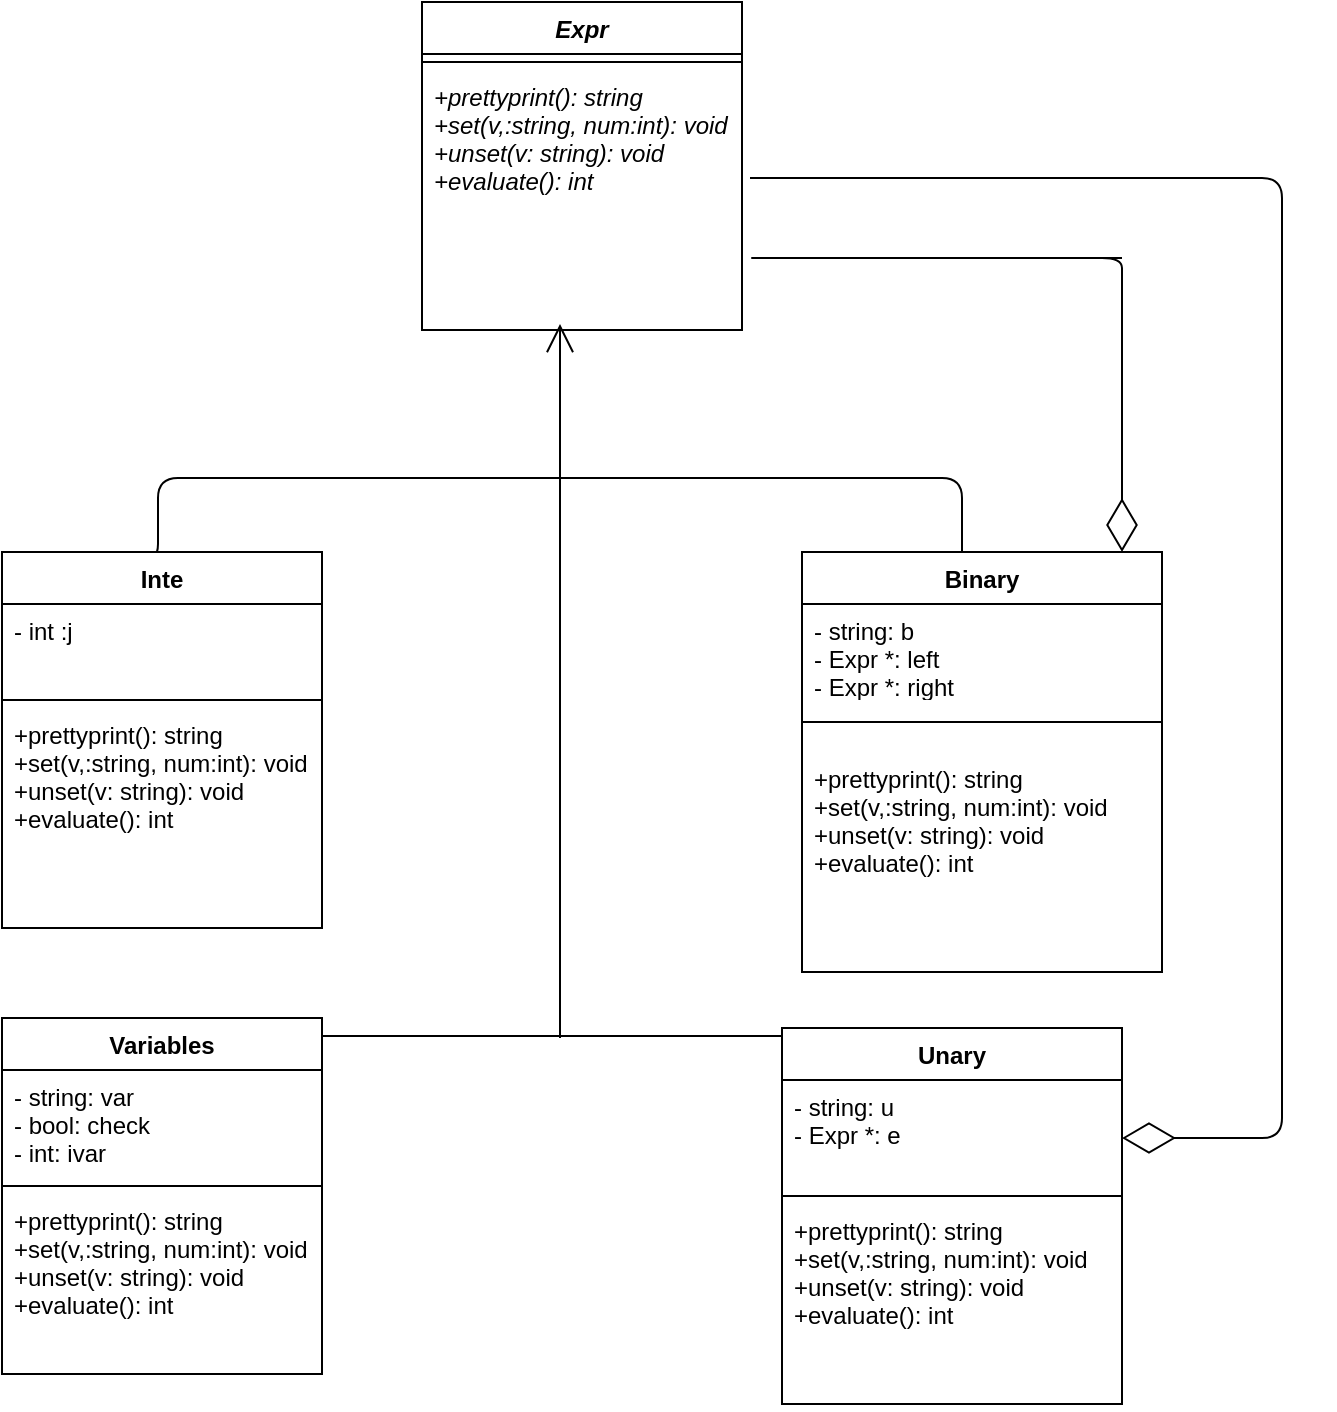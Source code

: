 <mxfile version="11.0.1" type="device"><diagram id="45cc2220-fb5e-5475-65b5-7eb81a0eaeb0" name="Page-1"><mxGraphModel dx="1022" dy="467" grid="1" gridSize="10" guides="1" tooltips="1" connect="1" arrows="1" fold="1" page="1" pageScale="1" pageWidth="827" pageHeight="1169" math="0" shadow="0"><root><mxCell id="0"/><mxCell id="1" parent="0"/><mxCell id="3b5eecf59adcf8ff-3" value="" style="endArrow=none;html=1;edgeStyle=orthogonalEdgeStyle;" parent="1" edge="1"><mxGeometry relative="1" as="geometry"><mxPoint x="370" y="600" as="sourcePoint"/><mxPoint x="359" y="600" as="targetPoint"/></mxGeometry></mxCell><mxCell id="3b5eecf59adcf8ff-6" value="" style="endArrow=none;html=1;edgeStyle=orthogonalEdgeStyle;exitX=0.363;exitY=0.037;exitPerimeter=0;" parent="1" source="3b5eecf59adcf8ff-24" target="3b5eecf59adcf8ff-13" edge="1"><mxGeometry relative="1" as="geometry"><mxPoint x="160" y="680" as="sourcePoint"/><mxPoint x="560" y="680" as="targetPoint"/><Array as="points"><mxPoint x="158" y="643"/><mxPoint x="158" y="600"/><mxPoint x="560" y="600"/></Array></mxGeometry></mxCell><mxCell id="3b5eecf59adcf8ff-13" value="Binary" style="swimlane;fontStyle=1;align=center;verticalAlign=top;childLayout=stackLayout;horizontal=1;startSize=26;horizontalStack=0;resizeParent=1;resizeParentMax=0;resizeLast=0;collapsible=1;marginBottom=0;" parent="1" vertex="1"><mxGeometry x="480" y="637" width="180" height="210" as="geometry"/></mxCell><mxCell id="3b5eecf59adcf8ff-14" value="- string: b&#10;- Expr *: left&#10;- Expr *: right&#10;&#10;" style="text;strokeColor=none;fillColor=none;align=left;verticalAlign=top;spacingLeft=4;spacingRight=4;overflow=hidden;rotatable=0;points=[[0,0.5],[1,0.5]];portConstraint=eastwest;" parent="3b5eecf59adcf8ff-13" vertex="1"><mxGeometry y="26" width="180" height="44" as="geometry"/></mxCell><mxCell id="3b5eecf59adcf8ff-15" value="" style="line;strokeWidth=1;fillColor=none;align=left;verticalAlign=middle;spacingTop=-1;spacingLeft=3;spacingRight=3;rotatable=0;labelPosition=right;points=[];portConstraint=eastwest;" parent="3b5eecf59adcf8ff-13" vertex="1"><mxGeometry y="70" width="180" height="30" as="geometry"/></mxCell><mxCell id="3b5eecf59adcf8ff-16" value="+prettyprint(): string&#10;+set(v,:string, num:int): void&#10;+unset(v: string): void&#10;+evaluate(): int&#10;" style="text;strokeColor=none;fillColor=none;align=left;verticalAlign=top;spacingLeft=4;spacingRight=4;overflow=hidden;rotatable=0;points=[[0,0.5],[1,0.5]];portConstraint=eastwest;" parent="3b5eecf59adcf8ff-13" vertex="1"><mxGeometry y="100" width="180" height="110" as="geometry"/></mxCell><mxCell id="3b5eecf59adcf8ff-24" value="Inte" style="swimlane;fontStyle=1;align=center;verticalAlign=top;childLayout=stackLayout;horizontal=1;startSize=26;horizontalStack=0;resizeParent=1;resizeParentMax=0;resizeLast=0;collapsible=1;marginBottom=0;" parent="1" vertex="1"><mxGeometry x="80" y="637" width="160" height="188" as="geometry"/></mxCell><mxCell id="3b5eecf59adcf8ff-25" value="- int :j&#10;" style="text;strokeColor=none;fillColor=none;align=left;verticalAlign=top;spacingLeft=4;spacingRight=4;overflow=hidden;rotatable=0;points=[[0,0.5],[1,0.5]];portConstraint=eastwest;" parent="3b5eecf59adcf8ff-24" vertex="1"><mxGeometry y="26" width="160" height="44" as="geometry"/></mxCell><mxCell id="3b5eecf59adcf8ff-26" value="" style="line;strokeWidth=1;fillColor=none;align=left;verticalAlign=middle;spacingTop=-1;spacingLeft=3;spacingRight=3;rotatable=0;labelPosition=right;points=[];portConstraint=eastwest;" parent="3b5eecf59adcf8ff-24" vertex="1"><mxGeometry y="70" width="160" height="8" as="geometry"/></mxCell><mxCell id="3b5eecf59adcf8ff-27" value="+prettyprint(): string&#10;+set(v,:string, num:int): void&#10;+unset(v: string): void&#10;+evaluate(): int&#10;" style="text;strokeColor=none;fillColor=none;align=left;verticalAlign=top;spacingLeft=4;spacingRight=4;overflow=hidden;rotatable=0;points=[[0,0.5],[1,0.5]];portConstraint=eastwest;" parent="3b5eecf59adcf8ff-24" vertex="1"><mxGeometry y="78" width="160" height="110" as="geometry"/></mxCell><mxCell id="3b5eecf59adcf8ff-44" value="" style="endArrow=open;endFill=1;endSize=12;html=1;" parent="1" edge="1"><mxGeometry width="160" relative="1" as="geometry"><mxPoint x="359" y="880" as="sourcePoint"/><mxPoint x="359" y="523" as="targetPoint"/></mxGeometry></mxCell><mxCell id="3b5eecf59adcf8ff-51" value="Variables" style="swimlane;fontStyle=1;align=center;verticalAlign=top;childLayout=stackLayout;horizontal=1;startSize=26;horizontalStack=0;resizeParent=1;resizeParentMax=0;resizeLast=0;collapsible=1;marginBottom=0;" parent="1" vertex="1"><mxGeometry x="80" y="870" width="160" height="178" as="geometry"/></mxCell><mxCell id="3b5eecf59adcf8ff-52" value="- string: var&#10;- bool: check&#10;- int: ivar&#10;" style="text;strokeColor=none;fillColor=none;align=left;verticalAlign=top;spacingLeft=4;spacingRight=4;overflow=hidden;rotatable=0;points=[[0,0.5],[1,0.5]];portConstraint=eastwest;" parent="3b5eecf59adcf8ff-51" vertex="1"><mxGeometry y="26" width="160" height="54" as="geometry"/></mxCell><mxCell id="3b5eecf59adcf8ff-53" value="" style="line;strokeWidth=1;fillColor=none;align=left;verticalAlign=middle;spacingTop=-1;spacingLeft=3;spacingRight=3;rotatable=0;labelPosition=right;points=[];portConstraint=eastwest;" parent="3b5eecf59adcf8ff-51" vertex="1"><mxGeometry y="80" width="160" height="8" as="geometry"/></mxCell><mxCell id="3b5eecf59adcf8ff-54" value="+prettyprint(): string&#10;+set(v,:string, num:int): void&#10;+unset(v: string): void&#10;+evaluate(): int" style="text;strokeColor=none;fillColor=none;align=left;verticalAlign=top;spacingLeft=4;spacingRight=4;overflow=hidden;rotatable=0;points=[[0,0.5],[1,0.5]];portConstraint=eastwest;" parent="3b5eecf59adcf8ff-51" vertex="1"><mxGeometry y="88" width="160" height="90" as="geometry"/></mxCell><mxCell id="3b5eecf59adcf8ff-55" value="Unary" style="swimlane;fontStyle=1;align=center;verticalAlign=top;childLayout=stackLayout;horizontal=1;startSize=26;horizontalStack=0;resizeParent=1;resizeParentMax=0;resizeLast=0;collapsible=1;marginBottom=0;" parent="1" vertex="1"><mxGeometry x="470" y="875" width="170" height="188" as="geometry"/></mxCell><mxCell id="3b5eecf59adcf8ff-56" value="- string: u&#10;- Expr *: e&#10;" style="text;strokeColor=none;fillColor=none;align=left;verticalAlign=top;spacingLeft=4;spacingRight=4;overflow=hidden;rotatable=0;points=[[0,0.5],[1,0.5]];portConstraint=eastwest;" parent="3b5eecf59adcf8ff-55" vertex="1"><mxGeometry y="26" width="170" height="54" as="geometry"/></mxCell><mxCell id="3b5eecf59adcf8ff-57" value="" style="line;strokeWidth=1;fillColor=none;align=left;verticalAlign=middle;spacingTop=-1;spacingLeft=3;spacingRight=3;rotatable=0;labelPosition=right;points=[];portConstraint=eastwest;" parent="3b5eecf59adcf8ff-55" vertex="1"><mxGeometry y="80" width="170" height="8" as="geometry"/></mxCell><mxCell id="3b5eecf59adcf8ff-58" value="+prettyprint(): string&#10;+set(v,:string, num:int): void&#10;+unset(v: string): void&#10;+evaluate(): int&#10;" style="text;strokeColor=none;fillColor=none;align=left;verticalAlign=top;spacingLeft=4;spacingRight=4;overflow=hidden;rotatable=0;points=[[0,0.5],[1,0.5]];portConstraint=eastwest;" parent="3b5eecf59adcf8ff-55" vertex="1"><mxGeometry y="88" width="170" height="100" as="geometry"/></mxCell><mxCell id="3b5eecf59adcf8ff-62" value="" style="line;strokeWidth=1;fillColor=none;align=left;verticalAlign=middle;spacingTop=-1;spacingLeft=3;spacingRight=3;rotatable=0;labelPosition=right;points=[];portConstraint=eastwest;" parent="1" vertex="1"><mxGeometry x="240" y="875" width="230" height="8" as="geometry"/></mxCell><mxCell id="408c648b69db3ffc-6" value="Expr" style="swimlane;fontStyle=3;align=center;verticalAlign=top;childLayout=stackLayout;horizontal=1;startSize=26;horizontalStack=0;resizeParent=1;resizeParentMax=0;resizeLast=0;collapsible=1;marginBottom=0;" parent="1" vertex="1"><mxGeometry x="290" y="362" width="160" height="164" as="geometry"/></mxCell><mxCell id="408c648b69db3ffc-8" value="" style="line;strokeWidth=1;fillColor=none;align=left;verticalAlign=middle;spacingTop=-1;spacingLeft=3;spacingRight=3;rotatable=0;labelPosition=right;points=[];portConstraint=eastwest;" parent="408c648b69db3ffc-6" vertex="1"><mxGeometry y="26" width="160" height="8" as="geometry"/></mxCell><mxCell id="408c648b69db3ffc-9" value="+prettyprint(): string&#10;+set(v,:string, num:int): void&#10;+unset(v: string): void&#10;+evaluate(): int&#10;&#10;" style="text;strokeColor=none;fillColor=none;align=left;verticalAlign=top;spacingLeft=4;spacingRight=4;overflow=hidden;rotatable=0;points=[[0,0.5],[1,0.5]];portConstraint=eastwest;fontStyle=2" parent="408c648b69db3ffc-6" vertex="1"><mxGeometry y="34" width="160" height="130" as="geometry"/></mxCell><mxCell id="_njhyEXHfvv3jgvkm1np-1" value="" style="endArrow=diamondThin;endFill=0;endSize=24;html=1;" parent="1" edge="1"><mxGeometry width="160" relative="1" as="geometry"><mxPoint x="454" y="450" as="sourcePoint"/><mxPoint x="640" y="930" as="targetPoint"/><Array as="points"><mxPoint x="720" y="450"/><mxPoint x="720" y="930"/></Array></mxGeometry></mxCell><mxCell id="_njhyEXHfvv3jgvkm1np-3" value="" style="endArrow=diamondThin;endFill=0;endSize=24;html=1;" parent="1" edge="1"><mxGeometry width="160" relative="1" as="geometry"><mxPoint x="640" y="490" as="sourcePoint"/><mxPoint x="640" y="637" as="targetPoint"/><Array as="points"><mxPoint x="450" y="490"/><mxPoint x="640" y="490"/><mxPoint x="640" y="500"/></Array></mxGeometry></mxCell></root></mxGraphModel></diagram><diagram id="WSnx3gQMNG1S5wiTM5z6" name="Page-2"><mxGraphModel dx="920" dy="492" grid="1" gridSize="10" guides="1" tooltips="1" connect="1" arrows="1" fold="1" page="1" pageScale="1" pageWidth="827" pageHeight="1169" math="0" shadow="0"><root><mxCell id="joYg6xg0r0ghNKr0YnWL-0"/><mxCell id="joYg6xg0r0ghNKr0YnWL-1" parent="joYg6xg0r0ghNKr0YnWL-0"/><mxCell id="joYg6xg0r0ghNKr0YnWL-2" value="&lt;p style=&quot;margin: 0px ; margin-top: 4px ; text-align: center&quot;&gt;&lt;b&gt;&lt;i&gt;Image&lt;/i&gt;&lt;/b&gt;&lt;/p&gt;&lt;hr size=&quot;1&quot;&gt;&lt;div style=&quot;height: 2px&quot;&gt;+ &lt;i&gt;void render(PPM &amp;amp;ppm)&lt;/i&gt;&lt;/div&gt;&lt;div style=&quot;height: 2px&quot;&gt;&lt;br&gt;&lt;/div&gt;" style="verticalAlign=top;align=left;overflow=fill;fontSize=12;fontFamily=Helvetica;html=1;" parent="joYg6xg0r0ghNKr0YnWL-1" vertex="1"><mxGeometry x="253" y="20" width="160" height="80" as="geometry"/></mxCell><mxCell id="joYg6xg0r0ghNKr0YnWL-3" value="&lt;p style=&quot;margin: 0px ; margin-top: 4px ; text-align: center&quot;&gt;&lt;b&gt;&lt;i&gt;Decorator&lt;/i&gt;&lt;/b&gt;&lt;/p&gt;&lt;hr size=&quot;1&quot;&gt;&lt;p style=&quot;margin: 0px ; margin-left: 4px&quot;&gt;+ Image *:component&lt;/p&gt;" style="verticalAlign=top;align=left;overflow=fill;fontSize=12;fontFamily=Helvetica;html=1;" parent="joYg6xg0r0ghNKr0YnWL-1" vertex="1"><mxGeometry x="470" y="160" width="160" height="90" as="geometry"/></mxCell><mxCell id="joYg6xg0r0ghNKr0YnWL-4" value="&lt;p style=&quot;margin: 0px ; margin-top: 4px ; text-align: center&quot;&gt;&lt;b&gt;BasicImage&lt;/b&gt;&lt;/p&gt;&lt;hr size=&quot;1&quot;&gt;&lt;p style=&quot;margin: 0px ; margin-left: 4px&quot;&gt;- string: source&lt;/p&gt;&lt;hr size=&quot;1&quot;&gt;&lt;p style=&quot;margin: 0px ; margin-left: 4px&quot;&gt;+&amp;nbsp;&lt;span&gt;&amp;nbsp;&lt;/span&gt;&lt;span&gt;void render(PPM &amp;amp;ppm)&lt;/span&gt;&lt;/p&gt;&lt;div style=&quot;height: 2px&quot;&gt;&lt;br&gt;&lt;/div&gt;" style="verticalAlign=top;align=left;overflow=fill;fontSize=12;fontFamily=Helvetica;html=1;" parent="joYg6xg0r0ghNKr0YnWL-1" vertex="1"><mxGeometry x="50" y="180" width="160" height="90" as="geometry"/></mxCell><mxCell id="joYg6xg0r0ghNKr0YnWL-6" value="&lt;p style=&quot;margin: 0px ; margin-top: 4px ; text-align: center&quot;&gt;&lt;b&gt;flip&lt;/b&gt;&lt;/p&gt;&lt;p style=&quot;margin: 0px ; margin-left: 4px&quot;&gt;&lt;br&gt;&lt;/p&gt;&lt;hr size=&quot;1&quot;&gt;&lt;p style=&quot;margin: 0px 0px 0px 4px&quot;&gt;+&amp;nbsp;render(PPM &amp;amp;ppm)&lt;/p&gt;&lt;div style=&quot;height: 2px&quot;&gt;&lt;br&gt;&lt;/div&gt;&lt;p style=&quot;margin: 0px ; margin-left: 4px&quot;&gt;&amp;nbsp;&lt;/p&gt;" style="verticalAlign=top;align=left;overflow=fill;fontSize=12;fontFamily=Helvetica;html=1;" parent="joYg6xg0r0ghNKr0YnWL-1" vertex="1"><mxGeometry x="230" y="360" width="160" height="90" as="geometry"/></mxCell><mxCell id="joYg6xg0r0ghNKr0YnWL-7" value="&lt;p style=&quot;margin: 0px ; margin-top: 4px ; text-align: center&quot;&gt;&lt;b&gt;rotate&lt;/b&gt;&lt;/p&gt;&lt;p style=&quot;margin: 0px ; margin-left: 4px&quot;&gt;&lt;br&gt;&lt;/p&gt;&lt;hr size=&quot;1&quot;&gt;&lt;p style=&quot;margin: 0px ; margin-left: 4px&quot;&gt;+&amp;nbsp;render(PPM &amp;amp;ppm)&lt;br&gt;&lt;/p&gt;" style="verticalAlign=top;align=left;overflow=fill;fontSize=12;fontFamily=Helvetica;html=1;" parent="joYg6xg0r0ghNKr0YnWL-1" vertex="1"><mxGeometry x="420" y="360" width="160" height="90" as="geometry"/></mxCell><mxCell id="joYg6xg0r0ghNKr0YnWL-8" value="&lt;p style=&quot;margin: 0px ; margin-top: 4px ; text-align: center&quot;&gt;&lt;b&gt;sepia&lt;/b&gt;&lt;/p&gt;&lt;p style=&quot;margin: 0px ; margin-left: 4px&quot;&gt;&lt;br&gt;&lt;/p&gt;&lt;hr size=&quot;1&quot;&gt;&lt;p style=&quot;margin: 0px ; margin-left: 4px&quot;&gt;+&amp;nbsp;render(PPM &amp;amp;ppm)&lt;br&gt;&lt;/p&gt;" style="verticalAlign=top;align=left;overflow=fill;fontSize=12;fontFamily=Helvetica;html=1;" parent="joYg6xg0r0ghNKr0YnWL-1" vertex="1"><mxGeometry x="660.167" y="360" width="160" height="90" as="geometry"/></mxCell><mxCell id="sJ2VD19EiQjl9EtGuPuI-0" value="" style="endArrow=open;endFill=1;endSize=12;html=1;" parent="joYg6xg0r0ghNKr0YnWL-1" edge="1"><mxGeometry width="160" relative="1" as="geometry"><mxPoint x="520" y="300" as="sourcePoint"/><mxPoint x="520" y="250" as="targetPoint"/><Array as="points"><mxPoint x="280" y="300"/><mxPoint x="520" y="300"/></Array></mxGeometry></mxCell><mxCell id="dlyUSxfOMVuTG-f1C7Jz-0" value="" style="endArrow=open;endFill=1;endSize=12;html=1;" edge="1" parent="joYg6xg0r0ghNKr0YnWL-1"><mxGeometry width="160" relative="1" as="geometry"><mxPoint x="560" y="140" as="sourcePoint"/><mxPoint x="329.5" y="100" as="targetPoint"/><Array as="points"><mxPoint x="560" y="170"/><mxPoint x="560" y="140"/><mxPoint x="140" y="140"/><mxPoint x="330" y="140"/><mxPoint x="330" y="120"/></Array></mxGeometry></mxCell><mxCell id="dlyUSxfOMVuTG-f1C7Jz-9" value="" style="endArrow=none;html=1;" edge="1" parent="joYg6xg0r0ghNKr0YnWL-1"><mxGeometry width="50" height="50" relative="1" as="geometry"><mxPoint x="150" y="185" as="sourcePoint"/><mxPoint x="150" y="135" as="targetPoint"/></mxGeometry></mxCell><mxCell id="dlyUSxfOMVuTG-f1C7Jz-10" value="" style="endArrow=none;html=1;" edge="1" parent="joYg6xg0r0ghNKr0YnWL-1"><mxGeometry width="50" height="50" relative="1" as="geometry"><mxPoint x="289" y="360" as="sourcePoint"/><mxPoint x="289" y="300" as="targetPoint"/></mxGeometry></mxCell><mxCell id="dlyUSxfOMVuTG-f1C7Jz-12" value="" style="endArrow=none;html=1;" edge="1" parent="joYg6xg0r0ghNKr0YnWL-1"><mxGeometry width="50" height="50" relative="1" as="geometry"><mxPoint x="514.5" y="360" as="sourcePoint"/><mxPoint x="514.5" y="300" as="targetPoint"/></mxGeometry></mxCell><mxCell id="dlyUSxfOMVuTG-f1C7Jz-13" value="" style="endArrow=none;html=1;" edge="1" parent="joYg6xg0r0ghNKr0YnWL-1"><mxGeometry width="50" height="50" relative="1" as="geometry"><mxPoint x="730" y="360" as="sourcePoint"/><mxPoint x="730" y="300" as="targetPoint"/></mxGeometry></mxCell><mxCell id="dlyUSxfOMVuTG-f1C7Jz-14" value="" style="endArrow=none;html=1;" edge="1" parent="joYg6xg0r0ghNKr0YnWL-1"><mxGeometry width="50" height="50" relative="1" as="geometry"><mxPoint x="510" y="300" as="sourcePoint"/><mxPoint x="730" y="300" as="targetPoint"/></mxGeometry></mxCell><mxCell id="nnrUflUMKW7-OeR08E-b-0" value="&lt;p style=&quot;margin: 0px ; margin-top: 4px ; text-align: center&quot;&gt;&lt;b&gt;PPM&lt;/b&gt;&lt;/p&gt;&lt;hr size=&quot;1&quot;&gt;&lt;p style=&quot;margin: 0px ; margin-left: 4px&quot;&gt;- integer: width&lt;/p&gt;&lt;p style=&quot;margin: 0px ; margin-left: 4px&quot;&gt;- integer: height&lt;/p&gt;&lt;p style=&quot;margin: 0px ; margin-left: 4px&quot;&gt;- vector&amp;lt;Pixel&amp;gt;: pixels&lt;/p&gt;&lt;hr size=&quot;1&quot;&gt;&lt;p style=&quot;margin: 0px ; margin-left: 4px&quot;&gt;+ getWidth(): integer &amp;amp;&lt;/p&gt;&lt;p style=&quot;margin: 0px ; margin-left: 4px&quot;&gt;+ getHeight(): integer &amp;amp;&lt;br&gt;&lt;/p&gt;&lt;p style=&quot;margin: 0px ; margin-left: 4px&quot;&gt;+ getPixels(): vector&amp;lt;Pixel&amp;gt; &amp;amp;&lt;/p&gt;" style="verticalAlign=top;align=left;overflow=fill;fontSize=12;fontFamily=Helvetica;html=1;" vertex="1" parent="joYg6xg0r0ghNKr0YnWL-1"><mxGeometry x="50" y="470" width="190" height="140" as="geometry"/></mxCell><mxCell id="mq58OuwFNdBhKJ-MY1GQ-4" value="" style="endArrow=diamondThin;endFill=1;endSize=24;html=1;" edge="1" parent="joYg6xg0r0ghNKr0YnWL-1"><mxGeometry width="160" relative="1" as="geometry"><mxPoint x="90" y="480" as="sourcePoint"/><mxPoint x="250" y="80" as="targetPoint"/><Array as="points"><mxPoint x="90" y="300"/><mxPoint x="30" y="300"/><mxPoint x="30" y="80"/></Array></mxGeometry></mxCell><mxCell id="g4EVTz6zMFl3bbjbfEL7-0" value="" style="endArrow=diamondThin;endFill=0;endSize=24;html=1;entryX=0.688;entryY=0;entryDx=0;entryDy=0;entryPerimeter=0;" edge="1" parent="joYg6xg0r0ghNKr0YnWL-1" target="joYg6xg0r0ghNKr0YnWL-3"><mxGeometry width="160" relative="1" as="geometry"><mxPoint x="413" y="69.333" as="sourcePoint"/><mxPoint x="610" y="69" as="targetPoint"/><Array as="points"><mxPoint x="580" y="69"/></Array></mxGeometry></mxCell></root></mxGraphModel></diagram><diagram id="GHiMXkR8bsTVsyPZtCNb" name="Page-3"><mxGraphModel dx="1022" dy="467" grid="1" gridSize="10" guides="1" tooltips="1" connect="1" arrows="1" fold="1" page="1" pageScale="1" pageWidth="827" pageHeight="1169" math="0" shadow="0"><root><mxCell id="ougBZjXdXfNTqXU-Dh1q-0"/><mxCell id="ougBZjXdXfNTqXU-Dh1q-1" parent="ougBZjXdXfNTqXU-Dh1q-0"/><mxCell id="ougBZjXdXfNTqXU-Dh1q-51" style="edgeStyle=orthogonalEdgeStyle;rounded=0;orthogonalLoop=1;jettySize=auto;html=1;exitX=1;exitY=0.5;exitDx=0;exitDy=0;entryX=0;entryY=0.5;entryDx=0;entryDy=0;startArrow=diamond;startFill=1;endArrow=classic;endFill=1;" parent="ougBZjXdXfNTqXU-Dh1q-1" source="ougBZjXdXfNTqXU-Dh1q-6" target="ougBZjXdXfNTqXU-Dh1q-48" edge="1"><mxGeometry relative="1" as="geometry"/></mxCell><mxCell id="ougBZjXdXfNTqXU-Dh1q-56" style="edgeStyle=orthogonalEdgeStyle;rounded=0;orthogonalLoop=1;jettySize=auto;html=1;exitX=1;exitY=0.25;exitDx=0;exitDy=0;entryX=0;entryY=0.5;entryDx=0;entryDy=0;startArrow=diamond;startFill=1;endArrow=classic;endFill=1;" parent="ougBZjXdXfNTqXU-Dh1q-1" source="ougBZjXdXfNTqXU-Dh1q-6" target="ougBZjXdXfNTqXU-Dh1q-49" edge="1"><mxGeometry relative="1" as="geometry"/></mxCell><mxCell id="ougBZjXdXfNTqXU-Dh1q-63" style="edgeStyle=orthogonalEdgeStyle;rounded=0;orthogonalLoop=1;jettySize=auto;html=1;exitX=0.5;exitY=0;exitDx=0;exitDy=0;entryX=0.5;entryY=1;entryDx=0;entryDy=0;startArrow=block;startFill=0;endArrow=none;endFill=0;" parent="ougBZjXdXfNTqXU-Dh1q-1" source="ougBZjXdXfNTqXU-Dh1q-6" target="ougBZjXdXfNTqXU-Dh1q-57" edge="1"><mxGeometry relative="1" as="geometry"/></mxCell><mxCell id="ougBZjXdXfNTqXU-Dh1q-64" style="edgeStyle=orthogonalEdgeStyle;rounded=0;orthogonalLoop=1;jettySize=auto;html=1;exitX=0.5;exitY=0;exitDx=0;exitDy=0;entryX=0.5;entryY=1;entryDx=0;entryDy=0;startArrow=block;startFill=0;endArrow=none;endFill=0;" parent="ougBZjXdXfNTqXU-Dh1q-1" source="ougBZjXdXfNTqXU-Dh1q-6" target="ougBZjXdXfNTqXU-Dh1q-58" edge="1"><mxGeometry relative="1" as="geometry"/></mxCell><mxCell id="ougBZjXdXfNTqXU-Dh1q-65" style="edgeStyle=orthogonalEdgeStyle;rounded=0;orthogonalLoop=1;jettySize=auto;html=1;exitX=0.5;exitY=0;exitDx=0;exitDy=0;entryX=0.5;entryY=1;entryDx=0;entryDy=0;startArrow=block;startFill=0;endArrow=none;endFill=0;" parent="ougBZjXdXfNTqXU-Dh1q-1" source="ougBZjXdXfNTqXU-Dh1q-6" target="ougBZjXdXfNTqXU-Dh1q-59" edge="1"><mxGeometry relative="1" as="geometry"/></mxCell><mxCell id="ougBZjXdXfNTqXU-Dh1q-66" style="edgeStyle=orthogonalEdgeStyle;rounded=0;orthogonalLoop=1;jettySize=auto;html=1;exitX=0.5;exitY=0;exitDx=0;exitDy=0;entryX=0.5;entryY=1;entryDx=0;entryDy=0;startArrow=block;startFill=0;endArrow=none;endFill=0;" parent="ougBZjXdXfNTqXU-Dh1q-1" source="ougBZjXdXfNTqXU-Dh1q-6" target="ougBZjXdXfNTqXU-Dh1q-60" edge="1"><mxGeometry relative="1" as="geometry"/></mxCell><mxCell id="ougBZjXdXfNTqXU-Dh1q-67" style="edgeStyle=orthogonalEdgeStyle;rounded=0;orthogonalLoop=1;jettySize=auto;html=1;exitX=0.5;exitY=0;exitDx=0;exitDy=0;entryX=0.5;entryY=1;entryDx=0;entryDy=0;startArrow=block;startFill=0;endArrow=none;endFill=0;" parent="ougBZjXdXfNTqXU-Dh1q-1" source="ougBZjXdXfNTqXU-Dh1q-6" target="ougBZjXdXfNTqXU-Dh1q-61" edge="1"><mxGeometry relative="1" as="geometry"/></mxCell><mxCell id="ougBZjXdXfNTqXU-Dh1q-68" style="edgeStyle=orthogonalEdgeStyle;rounded=0;orthogonalLoop=1;jettySize=auto;html=1;exitX=0.5;exitY=0;exitDx=0;exitDy=0;entryX=0.5;entryY=1;entryDx=0;entryDy=0;startArrow=block;startFill=0;endArrow=none;endFill=0;" parent="ougBZjXdXfNTqXU-Dh1q-1" source="ougBZjXdXfNTqXU-Dh1q-6" target="ougBZjXdXfNTqXU-Dh1q-62" edge="1"><mxGeometry relative="1" as="geometry"/></mxCell><mxCell id="ougBZjXdXfNTqXU-Dh1q-6" value="&lt;p style=&quot;margin: 0px ; margin-top: 4px ; text-align: center&quot;&gt;&lt;b&gt;&lt;i&gt;Piece&lt;/i&gt;&lt;/b&gt;&lt;/p&gt;&lt;hr size=&quot;1&quot;&gt;&lt;p style=&quot;margin: 0px ; margin-left: 4px&quot;&gt;- pos: Coord&lt;/p&gt;&lt;p style=&quot;margin: 0px ; margin-left: 4px&quot;&gt;- type: Type&lt;/p&gt;&lt;p style=&quot;margin: 0px ; margin-left: 4px&quot;&gt;- isWhite: bool&lt;/p&gt;&lt;hr size=&quot;1&quot;&gt;&lt;p style=&quot;margin: 0px ; margin-left: 4px&quot;&gt;&lt;i&gt;+ possibleMove(Coord): bool&lt;/i&gt;&lt;/p&gt;&lt;p style=&quot;margin: 0px ; margin-left: 4px&quot;&gt;&lt;i&gt;+ possibleMove(int, int): bool&lt;/i&gt;&lt;/p&gt;&lt;p style=&quot;margin: 0px ; margin-left: 4px&quot;&gt;&lt;i&gt;+ requiredEmpty(Coord): vector&amp;lt;Coord&amp;gt;&lt;/i&gt;&lt;/p&gt;&lt;p style=&quot;margin: 0px ; margin-left: 4px&quot;&gt;&lt;i&gt;+ requiredEmpty(int, int): vector&amp;lt;Coord&amp;gt;&lt;/i&gt;&lt;/p&gt;&lt;p style=&quot;margin: 0px ; margin-left: 4px&quot;&gt;&lt;i&gt;+ setPos(Coord): void&lt;/i&gt;&lt;/p&gt;&lt;p style=&quot;margin: 0px ; margin-left: 4px&quot;&gt;&lt;i&gt;+ setPos(int, int): void&lt;/i&gt;&lt;/p&gt;" style="verticalAlign=top;align=left;overflow=fill;fontSize=12;fontFamily=Helvetica;html=1;" parent="ougBZjXdXfNTqXU-Dh1q-1" vertex="1"><mxGeometry x="365" y="190" width="230" height="200" as="geometry"/></mxCell><mxCell id="ougBZjXdXfNTqXU-Dh1q-46" style="edgeStyle=orthogonalEdgeStyle;rounded=0;orthogonalLoop=1;jettySize=auto;html=1;exitX=1;exitY=0.5;exitDx=0;exitDy=0;startArrow=diamond;startFill=0;endArrow=classic;endFill=1;" parent="ougBZjXdXfNTqXU-Dh1q-1" source="ougBZjXdXfNTqXU-Dh1q-7" target="ougBZjXdXfNTqXU-Dh1q-6" edge="1"><mxGeometry relative="1" as="geometry"/></mxCell><mxCell id="ougBZjXdXfNTqXU-Dh1q-47" style="edgeStyle=orthogonalEdgeStyle;rounded=0;orthogonalLoop=1;jettySize=auto;html=1;exitX=1;exitY=0.75;exitDx=0;exitDy=0;entryX=0;entryY=0.5;entryDx=0;entryDy=0;startArrow=diamond;startFill=1;endArrow=classic;endFill=1;" parent="ougBZjXdXfNTqXU-Dh1q-1" source="ougBZjXdXfNTqXU-Dh1q-7" target="ougBZjXdXfNTqXU-Dh1q-8" edge="1"><mxGeometry relative="1" as="geometry"/></mxCell><mxCell id="ougBZjXdXfNTqXU-Dh1q-69" style="edgeStyle=orthogonalEdgeStyle;rounded=0;orthogonalLoop=1;jettySize=auto;html=1;exitX=0.25;exitY=0;exitDx=0;exitDy=0;entryX=0;entryY=0.5;entryDx=0;entryDy=0;startArrow=diamond;startFill=0;endArrow=classic;endFill=1;" parent="ougBZjXdXfNTqXU-Dh1q-1" source="ougBZjXdXfNTqXU-Dh1q-7" target="ougBZjXdXfNTqXU-Dh1q-57" edge="1"><mxGeometry relative="1" as="geometry"/></mxCell><mxCell id="ougBZjXdXfNTqXU-Dh1q-7" value="&lt;p style=&quot;margin: 0px ; margin-top: 4px ; text-align: center&quot;&gt;&lt;b&gt;Board&lt;/b&gt;&lt;/p&gt;&lt;hr size=&quot;1&quot;&gt;&lt;p style=&quot;margin: 0px ; margin-left: 4px&quot;&gt;- listPieces: vector&amp;lt;Piece *&amp;gt;&lt;/p&gt;&lt;p style=&quot;margin: 0px ; margin-left: 4px&quot;&gt;- stackMove: vector&amp;lt;Move&amp;gt;&lt;/p&gt;&lt;p style=&quot;margin: 0px ; margin-left: 4px&quot;&gt;- kingBlack: Piece *&lt;/p&gt;&lt;p style=&quot;margin: 0px ; margin-left: 4px&quot;&gt;- kingWhite: Piece *&lt;/p&gt;&lt;p style=&quot;margin: 0px ; margin-left: 4px&quot;&gt;- size: const int&lt;/p&gt;&lt;hr size=&quot;1&quot;&gt;&lt;p style=&quot;margin: 0px ; margin-left: 4px&quot;&gt;+ Board(vector&amp;lt;Piece *&amp;gt;)&lt;/p&gt;&lt;p style=&quot;margin: 0px ; margin-left: 4px&quot;&gt;+ undo(): void&lt;/p&gt;&lt;p style=&quot;margin: 0px ; margin-left: 4px&quot;&gt;+ move(Move, bool whiteTurn): void&lt;/p&gt;&lt;p style=&quot;margin: 0px ; margin-left: 4px&quot;&gt;+ move(Coord, Coord, bool, Type promo): void&lt;/p&gt;&lt;p style=&quot;margin: 0px ; margin-left: 4px&quot;&gt;+ move(int, int, int, int, bool, Type promo): void&lt;/p&gt;&lt;p style=&quot;margin: 0px ; margin-left: 4px&quot;&gt;+ check(bool isWhite): bool&lt;/p&gt;&lt;p style=&quot;margin: 0px ; margin-left: 4px&quot;&gt;+ checkmate(bool isWhite): bool&lt;/p&gt;&lt;p style=&quot;margin: 0px ; margin-left: 4px&quot;&gt;+ pieceAt(Coord): bool&lt;/p&gt;&lt;p style=&quot;margin: 0px ; margin-left: 4px&quot;&gt;+ pieceAt(int, int): bool&lt;/p&gt;&lt;p style=&quot;margin: 0px ; margin-left: 4px&quot;&gt;+ outOfBounds(Coord): bool&lt;/p&gt;&lt;p style=&quot;margin: 0px ; margin-left: 4px&quot;&gt;+ outOfBounds(int, int): bool&lt;/p&gt;&lt;p style=&quot;margin: 0px ; margin-left: 4px&quot;&gt;+ allMoves(bool isWhite): vector&amp;lt;Move&amp;gt;&lt;/p&gt;&lt;p style=&quot;margin: 0px ; margin-left: 4px&quot;&gt;+ numAllMoves(bool isWhite): int&lt;/p&gt;&lt;p style=&quot;margin: 0px ; margin-left: 4px&quot;&gt;- forceMove(Coord, Coord): void&lt;/p&gt;&lt;p style=&quot;margin: 0px ; margin-left: 4px&quot;&gt;- forceMove(int, int, int, int): void&lt;/p&gt;" style="verticalAlign=top;align=left;overflow=fill;fontSize=12;fontFamily=Helvetica;html=1;" parent="ougBZjXdXfNTqXU-Dh1q-1" vertex="1"><mxGeometry x="25" y="182" width="265" height="328" as="geometry"/></mxCell><mxCell id="ougBZjXdXfNTqXU-Dh1q-53" style="edgeStyle=orthogonalEdgeStyle;rounded=0;orthogonalLoop=1;jettySize=auto;html=1;exitX=1;exitY=0.5;exitDx=0;exitDy=0;entryX=0;entryY=0.5;entryDx=0;entryDy=0;startArrow=diamond;startFill=1;endArrow=classic;endFill=1;" parent="ougBZjXdXfNTqXU-Dh1q-1" source="ougBZjXdXfNTqXU-Dh1q-8" target="ougBZjXdXfNTqXU-Dh1q-48" edge="1"><mxGeometry relative="1" as="geometry"/></mxCell><mxCell id="ougBZjXdXfNTqXU-Dh1q-8" value="&lt;p style=&quot;margin: 0px ; margin-top: 4px ; text-align: center&quot;&gt;&lt;b&gt;Move&lt;/b&gt;&lt;/p&gt;&lt;hr size=&quot;1&quot;&gt;&lt;p style=&quot;margin: 0px ; margin-left: 4px&quot;&gt;+ source: Coord&lt;/p&gt;&lt;p style=&quot;margin: 0px ; margin-left: 4px&quot;&gt;+ dest: Coord&lt;/p&gt;&lt;p style=&quot;margin: 0px ; margin-left: 4px&quot;&gt;+ capture: Piece *&lt;/p&gt;&lt;p style=&quot;margin: 0px ; margin-left: 4px&quot;&gt;+ oldPromo: Piece *&lt;/p&gt;" style="verticalAlign=top;align=left;overflow=fill;fontSize=12;fontFamily=Helvetica;html=1;" parent="ougBZjXdXfNTqXU-Dh1q-1" vertex="1"><mxGeometry x="365" y="414.5" width="160" height="92" as="geometry"/></mxCell><mxCell id="ougBZjXdXfNTqXU-Dh1q-32" value="" style="edgeStyle=orthogonalEdgeStyle;rounded=0;orthogonalLoop=1;jettySize=auto;html=1;startArrow=diamond;startFill=1;" parent="ougBZjXdXfNTqXU-Dh1q-1" source="ougBZjXdXfNTqXU-Dh1q-9" target="ougBZjXdXfNTqXU-Dh1q-31" edge="1"><mxGeometry relative="1" as="geometry"/></mxCell><mxCell id="ougBZjXdXfNTqXU-Dh1q-45" style="edgeStyle=orthogonalEdgeStyle;rounded=0;orthogonalLoop=1;jettySize=auto;html=1;exitX=0.5;exitY=0;exitDx=0;exitDy=0;entryX=0.5;entryY=1;entryDx=0;entryDy=0;startArrow=diamond;startFill=0;endArrow=classic;endFill=1;" parent="ougBZjXdXfNTqXU-Dh1q-1" source="ougBZjXdXfNTqXU-Dh1q-9" target="ougBZjXdXfNTqXU-Dh1q-7" edge="1"><mxGeometry relative="1" as="geometry"/></mxCell><mxCell id="ougBZjXdXfNTqXU-Dh1q-73" style="edgeStyle=orthogonalEdgeStyle;rounded=0;orthogonalLoop=1;jettySize=auto;html=1;exitX=0.5;exitY=1;exitDx=0;exitDy=0;entryX=0.5;entryY=0;entryDx=0;entryDy=0;startArrow=diamond;startFill=1;endArrow=classic;endFill=1;" parent="ougBZjXdXfNTqXU-Dh1q-1" source="ougBZjXdXfNTqXU-Dh1q-9" target="ougBZjXdXfNTqXU-Dh1q-72" edge="1"><mxGeometry relative="1" as="geometry"/></mxCell><mxCell id="ougBZjXdXfNTqXU-Dh1q-80" style="edgeStyle=orthogonalEdgeStyle;rounded=0;orthogonalLoop=1;jettySize=auto;html=1;exitX=1;exitY=0.75;exitDx=0;exitDy=0;entryX=0;entryY=0.5;entryDx=0;entryDy=0;startArrow=diamond;startFill=1;endArrow=classic;endFill=1;" parent="ougBZjXdXfNTqXU-Dh1q-1" source="ougBZjXdXfNTqXU-Dh1q-9" target="ougBZjXdXfNTqXU-Dh1q-79" edge="1"><mxGeometry relative="1" as="geometry"/></mxCell><mxCell id="ougBZjXdXfNTqXU-Dh1q-9" value="&lt;p style=&quot;margin: 0px ; margin-top: 4px ; text-align: center&quot;&gt;&lt;b&gt;Controller&lt;/b&gt;&lt;/p&gt;&lt;hr size=&quot;1&quot;&gt;&lt;p style=&quot;margin: 0px ; margin-left: 4px&quot;&gt;+ board: Board *&lt;/p&gt;&lt;p style=&quot;margin: 0px ; margin-left: 4px&quot;&gt;+ computer: Computer&lt;/p&gt;&lt;p style=&quot;margin: 0px ; margin-left: 4px&quot;&gt;+ whiteTurn: Bool&lt;/p&gt;&lt;p style=&quot;margin: 0px ; margin-left: 4px&quot;&gt;+ display: Display&lt;/p&gt;&lt;p style=&quot;margin: 0px ; margin-left: 4px&quot;&gt;+ scoreboard: Scoreboard&lt;/p&gt;&lt;hr size=&quot;1&quot;&gt;&lt;p style=&quot;margin: 0px ; margin-left: 4px&quot;&gt;&lt;/p&gt;&amp;nbsp;+ setup(): void&lt;br&gt;&amp;nbsp;+ move(): void&lt;br&gt;&amp;nbsp;+ undo(): void&lt;br&gt;&amp;nbsp;- place(Coord, Type): void&lt;br&gt;&amp;nbsp;- place(int, int, Type): void&lt;br&gt;&amp;nbsp;- colourTurn(bool): void" style="verticalAlign=top;align=left;overflow=fill;fontSize=12;fontFamily=Helvetica;html=1;" parent="ougBZjXdXfNTqXU-Dh1q-1" vertex="1"><mxGeometry x="65" y="559" width="247" height="202" as="geometry"/></mxCell><mxCell id="ougBZjXdXfNTqXU-Dh1q-31" value="&lt;p style=&quot;margin: 0px ; margin-top: 4px ; text-align: center&quot;&gt;&lt;b&gt;&lt;i&gt;Computer&lt;/i&gt;&lt;/b&gt;&lt;/p&gt;&lt;hr size=&quot;1&quot;&gt;&lt;p style=&quot;margin: 0px ; margin-left: 4px&quot;&gt;&lt;/p&gt;&lt;p style=&quot;margin: 0px ; margin-left: 4px&quot;&gt;&lt;/p&gt;&lt;i&gt;&amp;nbsp;+ move(Board): Move&lt;/i&gt;" style="verticalAlign=top;align=left;overflow=fill;fontSize=12;fontFamily=Helvetica;html=1;" parent="ougBZjXdXfNTqXU-Dh1q-1" vertex="1"><mxGeometry x="383" y="550.5" width="153" height="60" as="geometry"/></mxCell><mxCell id="ougBZjXdXfNTqXU-Dh1q-41" style="edgeStyle=orthogonalEdgeStyle;rounded=0;orthogonalLoop=1;jettySize=auto;html=1;exitX=0;exitY=0.5;exitDx=0;exitDy=0;entryX=1;entryY=0.5;entryDx=0;entryDy=0;endArrow=block;endFill=0;" parent="ougBZjXdXfNTqXU-Dh1q-1" source="ougBZjXdXfNTqXU-Dh1q-33" target="ougBZjXdXfNTqXU-Dh1q-31" edge="1"><mxGeometry relative="1" as="geometry"/></mxCell><mxCell id="ougBZjXdXfNTqXU-Dh1q-33" value="&lt;p style=&quot;margin: 0px ; margin-top: 4px ; text-align: center&quot;&gt;&lt;b&gt;Computer1&lt;/b&gt;&lt;/p&gt;&lt;hr size=&quot;1&quot;&gt;&lt;p style=&quot;margin: 0px ; margin-left: 4px&quot;&gt;&lt;/p&gt;&lt;p style=&quot;margin: 0px ; margin-left: 4px&quot;&gt;&lt;/p&gt;&amp;nbsp;+ move(Board): Move" style="verticalAlign=top;align=left;overflow=fill;fontSize=12;fontFamily=Helvetica;html=1;" parent="ougBZjXdXfNTqXU-Dh1q-1" vertex="1"><mxGeometry x="616" y="550.5" width="153" height="60" as="geometry"/></mxCell><mxCell id="ougBZjXdXfNTqXU-Dh1q-42" style="edgeStyle=orthogonalEdgeStyle;rounded=0;orthogonalLoop=1;jettySize=auto;html=1;exitX=0;exitY=0.5;exitDx=0;exitDy=0;endArrow=block;endFill=0;" parent="ougBZjXdXfNTqXU-Dh1q-1" source="ougBZjXdXfNTqXU-Dh1q-38" edge="1"><mxGeometry relative="1" as="geometry"><mxPoint x="536" y="580.5" as="targetPoint"/><Array as="points"><mxPoint x="576" y="647.5"/><mxPoint x="576" y="580.5"/></Array></mxGeometry></mxCell><mxCell id="ougBZjXdXfNTqXU-Dh1q-38" value="&lt;p style=&quot;margin: 0px ; margin-top: 4px ; text-align: center&quot;&gt;&lt;b&gt;Computer2&lt;/b&gt;&lt;/p&gt;&lt;hr size=&quot;1&quot;&gt;&lt;p style=&quot;margin: 0px ; margin-left: 4px&quot;&gt;&lt;/p&gt;&lt;p style=&quot;margin: 0px ; margin-left: 4px&quot;&gt;&lt;/p&gt;&amp;nbsp;+ move(Board): Move" style="verticalAlign=top;align=left;overflow=fill;fontSize=12;fontFamily=Helvetica;html=1;" parent="ougBZjXdXfNTqXU-Dh1q-1" vertex="1"><mxGeometry x="613.5" y="620" width="153" height="60" as="geometry"/></mxCell><mxCell id="ougBZjXdXfNTqXU-Dh1q-43" style="edgeStyle=orthogonalEdgeStyle;rounded=0;orthogonalLoop=1;jettySize=auto;html=1;exitX=0;exitY=0.5;exitDx=0;exitDy=0;endArrow=block;endFill=0;" parent="ougBZjXdXfNTqXU-Dh1q-1" source="ougBZjXdXfNTqXU-Dh1q-39" edge="1"><mxGeometry relative="1" as="geometry"><mxPoint x="536" y="580.5" as="targetPoint"/><Array as="points"><mxPoint x="576" y="719.5"/><mxPoint x="576" y="580.5"/></Array></mxGeometry></mxCell><mxCell id="ougBZjXdXfNTqXU-Dh1q-39" value="&lt;p style=&quot;margin: 0px ; margin-top: 4px ; text-align: center&quot;&gt;&lt;b&gt;Computer3&lt;/b&gt;&lt;/p&gt;&lt;hr size=&quot;1&quot;&gt;&lt;p style=&quot;margin: 0px ; margin-left: 4px&quot;&gt;&lt;/p&gt;&lt;p style=&quot;margin: 0px ; margin-left: 4px&quot;&gt;&lt;/p&gt;&amp;nbsp;+ move(Board): Move" style="verticalAlign=top;align=left;overflow=fill;fontSize=12;fontFamily=Helvetica;html=1;" parent="ougBZjXdXfNTqXU-Dh1q-1" vertex="1"><mxGeometry x="613.5" y="695.5" width="153" height="60" as="geometry"/></mxCell><mxCell id="ougBZjXdXfNTqXU-Dh1q-44" style="edgeStyle=orthogonalEdgeStyle;rounded=0;orthogonalLoop=1;jettySize=auto;html=1;exitX=0;exitY=0.5;exitDx=0;exitDy=0;endArrow=block;endFill=0;" parent="ougBZjXdXfNTqXU-Dh1q-1" source="ougBZjXdXfNTqXU-Dh1q-40" edge="1"><mxGeometry relative="1" as="geometry"><mxPoint x="536" y="580.5" as="targetPoint"/><Array as="points"><mxPoint x="576" y="785.5"/><mxPoint x="576" y="580.5"/></Array></mxGeometry></mxCell><mxCell id="ougBZjXdXfNTqXU-Dh1q-40" value="&lt;p style=&quot;margin: 0px ; margin-top: 4px ; text-align: center&quot;&gt;&lt;b&gt;Computer4&lt;/b&gt;&lt;/p&gt;&lt;hr size=&quot;1&quot;&gt;&lt;p style=&quot;margin: 0px ; margin-left: 4px&quot;&gt;&lt;/p&gt;&lt;p style=&quot;margin: 0px ; margin-left: 4px&quot;&gt;&lt;/p&gt;&amp;nbsp;+ move(Board): Move" style="verticalAlign=top;align=left;overflow=fill;fontSize=12;fontFamily=Helvetica;html=1;" parent="ougBZjXdXfNTqXU-Dh1q-1" vertex="1"><mxGeometry x="613.5" y="771" width="153" height="60" as="geometry"/></mxCell><mxCell id="ougBZjXdXfNTqXU-Dh1q-48" value="&lt;p style=&quot;margin: 0px ; margin-top: 4px ; text-align: center&quot;&gt;&lt;b&gt;Coord&lt;/b&gt;&lt;/p&gt;&lt;hr size=&quot;1&quot;&gt;&lt;p style=&quot;margin: 0px ; margin-left: 4px&quot;&gt;+ row: int&lt;/p&gt;&lt;p style=&quot;margin: 0px ; margin-left: 4px&quot;&gt;+ col: int&lt;/p&gt;" style="verticalAlign=top;align=left;overflow=fill;fontSize=12;fontFamily=Helvetica;html=1;" parent="ougBZjXdXfNTqXU-Dh1q-1" vertex="1"><mxGeometry x="691.5" y="426" width="90" height="69" as="geometry"/></mxCell><mxCell id="ougBZjXdXfNTqXU-Dh1q-49" value="&lt;p style=&quot;margin: 0px ; margin-top: 4px ; text-align: center&quot;&gt;&amp;lt;&amp;lt;enum&amp;gt;&amp;gt;&lt;/p&gt;&lt;p style=&quot;margin: 0px ; margin-top: 4px ; text-align: center&quot;&gt;&lt;b&gt;Type&lt;/b&gt;&lt;/p&gt;&lt;hr size=&quot;1&quot;&gt;&lt;p style=&quot;margin: 0px ; margin-left: 4px&quot;&gt;King&lt;/p&gt;&lt;p style=&quot;margin: 0px ; margin-left: 4px&quot;&gt;Queen&lt;/p&gt;&lt;p style=&quot;margin: 0px ; margin-left: 4px&quot;&gt;Rook&lt;/p&gt;&lt;p style=&quot;margin: 0px ; margin-left: 4px&quot;&gt;Bishop&lt;/p&gt;&lt;p style=&quot;margin: 0px ; margin-left: 4px&quot;&gt;Knight&lt;/p&gt;&lt;p style=&quot;margin: 0px ; margin-left: 4px&quot;&gt;Pawn&lt;/p&gt;" style="verticalAlign=top;align=left;overflow=fill;fontSize=12;fontFamily=Helvetica;html=1;" parent="ougBZjXdXfNTqXU-Dh1q-1" vertex="1"><mxGeometry x="704" y="190" width="65" height="140" as="geometry"/></mxCell><mxCell id="ougBZjXdXfNTqXU-Dh1q-57" value="&lt;p style=&quot;margin: 0px ; margin-top: 4px ; text-align: center&quot;&gt;&lt;b&gt;King&lt;/b&gt;&lt;/p&gt;" style="verticalAlign=top;align=left;overflow=fill;fontSize=12;fontFamily=Helvetica;html=1;" parent="ougBZjXdXfNTqXU-Dh1q-1" vertex="1"><mxGeometry x="118.5" y="101.5" width="84" height="41" as="geometry"/></mxCell><mxCell id="ougBZjXdXfNTqXU-Dh1q-58" value="&lt;p style=&quot;margin: 0px ; margin-top: 4px ; text-align: center&quot;&gt;&lt;b&gt;Queen&lt;/b&gt;&lt;/p&gt;" style="verticalAlign=top;align=left;overflow=fill;fontSize=12;fontFamily=Helvetica;html=1;" parent="ougBZjXdXfNTqXU-Dh1q-1" vertex="1"><mxGeometry x="236.5" y="101.5" width="84" height="41" as="geometry"/></mxCell><mxCell id="ougBZjXdXfNTqXU-Dh1q-59" value="&lt;p style=&quot;margin: 0px ; margin-top: 4px ; text-align: center&quot;&gt;&lt;b&gt;Rook&lt;/b&gt;&lt;/p&gt;" style="verticalAlign=top;align=left;overflow=fill;fontSize=12;fontFamily=Helvetica;html=1;" parent="ougBZjXdXfNTqXU-Dh1q-1" vertex="1"><mxGeometry x="361" y="101.5" width="84" height="41" as="geometry"/></mxCell><mxCell id="ougBZjXdXfNTqXU-Dh1q-60" value="&lt;p style=&quot;margin: 0px ; margin-top: 4px ; text-align: center&quot;&gt;&lt;b&gt;Bishop&lt;/b&gt;&lt;/p&gt;" style="verticalAlign=top;align=left;overflow=fill;fontSize=12;fontFamily=Helvetica;html=1;" parent="ougBZjXdXfNTqXU-Dh1q-1" vertex="1"><mxGeometry x="480" y="101.5" width="84" height="41" as="geometry"/></mxCell><mxCell id="ougBZjXdXfNTqXU-Dh1q-61" value="&lt;p style=&quot;margin: 0px ; margin-top: 4px ; text-align: center&quot;&gt;&lt;b&gt;Knight&lt;/b&gt;&lt;/p&gt;" style="verticalAlign=top;align=left;overflow=fill;fontSize=12;fontFamily=Helvetica;html=1;" parent="ougBZjXdXfNTqXU-Dh1q-1" vertex="1"><mxGeometry x="599" y="101.5" width="84" height="41" as="geometry"/></mxCell><mxCell id="ougBZjXdXfNTqXU-Dh1q-62" value="&lt;p style=&quot;margin: 0px ; margin-top: 4px ; text-align: center&quot;&gt;&lt;b&gt;Pawn&lt;/b&gt;&lt;/p&gt;" style="verticalAlign=top;align=left;overflow=fill;fontSize=12;fontFamily=Helvetica;html=1;" parent="ougBZjXdXfNTqXU-Dh1q-1" vertex="1"><mxGeometry x="718" y="101.5" width="84" height="41" as="geometry"/></mxCell><mxCell id="ougBZjXdXfNTqXU-Dh1q-70" value="&lt;p style=&quot;margin: 0px ; margin-top: 4px ; text-align: center&quot;&gt;&lt;b&gt;TextDisplay&lt;/b&gt;&lt;/p&gt;" style="verticalAlign=top;align=left;overflow=fill;fontSize=12;fontFamily=Helvetica;html=1;" parent="ougBZjXdXfNTqXU-Dh1q-1" vertex="1"><mxGeometry x="65" y="927.5" width="115" height="31" as="geometry"/></mxCell><mxCell id="ougBZjXdXfNTqXU-Dh1q-76" style="edgeStyle=orthogonalEdgeStyle;rounded=0;orthogonalLoop=1;jettySize=auto;html=1;exitX=0.5;exitY=1;exitDx=0;exitDy=0;entryX=0.5;entryY=0;entryDx=0;entryDy=0;startArrow=block;startFill=0;endArrow=none;endFill=0;" parent="ougBZjXdXfNTqXU-Dh1q-1" source="ougBZjXdXfNTqXU-Dh1q-72" target="ougBZjXdXfNTqXU-Dh1q-70" edge="1"><mxGeometry relative="1" as="geometry"/></mxCell><mxCell id="ougBZjXdXfNTqXU-Dh1q-77" style="edgeStyle=orthogonalEdgeStyle;rounded=0;orthogonalLoop=1;jettySize=auto;html=1;exitX=0.5;exitY=1;exitDx=0;exitDy=0;entryX=0.5;entryY=0;entryDx=0;entryDy=0;startArrow=block;startFill=0;endArrow=none;endFill=0;" parent="ougBZjXdXfNTqXU-Dh1q-1" source="ougBZjXdXfNTqXU-Dh1q-72" target="ougBZjXdXfNTqXU-Dh1q-75" edge="1"><mxGeometry relative="1" as="geometry"/></mxCell><mxCell id="ougBZjXdXfNTqXU-Dh1q-72" value="&lt;p style=&quot;margin: 0px ; margin-top: 4px ; text-align: center&quot;&gt;&lt;b&gt;Display&lt;/b&gt;&lt;/p&gt;&lt;hr size=&quot;1&quot;&gt;&lt;p style=&quot;margin: 0px ; margin-left: 4px&quot;&gt;+ display(const Board&amp;amp;): void&lt;/p&gt;&lt;p style=&quot;margin: 0px ; margin-left: 4px&quot;&gt;+ displayScore(const Scoreboard&amp;amp;): void&lt;/p&gt;" style="verticalAlign=top;align=left;overflow=fill;fontSize=12;fontFamily=Helvetica;html=1;fontStyle=2" parent="ougBZjXdXfNTqXU-Dh1q-1" vertex="1"><mxGeometry x="89" y="812" width="231" height="69" as="geometry"/></mxCell><mxCell id="ougBZjXdXfNTqXU-Dh1q-75" value="&lt;p style=&quot;margin: 0px ; margin-top: 4px ; text-align: center&quot;&gt;&lt;b&gt;GraphicsDisplay&lt;/b&gt;&lt;/p&gt;&lt;hr size=&quot;1&quot;&gt;&lt;p style=&quot;margin: 0px ; margin-left: 4px&quot;&gt;- w: XWindow&lt;/p&gt;" style="verticalAlign=top;align=left;overflow=fill;fontSize=12;fontFamily=Helvetica;html=1;" parent="ougBZjXdXfNTqXU-Dh1q-1" vertex="1"><mxGeometry x="202.5" y="931" width="130" height="56" as="geometry"/></mxCell><mxCell id="ougBZjXdXfNTqXU-Dh1q-78" value="&lt;p style=&quot;margin: 0px ; margin-top: 4px ; text-align: center&quot;&gt;&lt;b&gt;InvalidMove&lt;/b&gt;&lt;/p&gt;&lt;hr size=&quot;1&quot;&gt;&lt;p style=&quot;margin: 0px ; margin-left: 4px&quot;&gt;- message: String&lt;/p&gt;&lt;p style=&quot;margin: 0px ; margin-left: 4px&quot;&gt;&lt;/p&gt;" style="verticalAlign=top;align=left;overflow=fill;fontSize=12;fontFamily=Helvetica;html=1;" parent="ougBZjXdXfNTqXU-Dh1q-1" vertex="1"><mxGeometry x="383" y="860" width="157" height="60" as="geometry"/></mxCell><mxCell id="ougBZjXdXfNTqXU-Dh1q-79" value="&lt;p style=&quot;margin: 0px ; margin-top: 4px ; text-align: center&quot;&gt;&lt;b&gt;Scoreboard&lt;/b&gt;&lt;/p&gt;&lt;hr size=&quot;1&quot;&gt;&lt;p style=&quot;margin: 0px ; margin-left: 4px&quot;&gt;- whiteScore: int&lt;/p&gt;&lt;p style=&quot;margin: 0px ; margin-left: 4px&quot;&gt;- blackScore: int&lt;/p&gt;&lt;p style=&quot;margin: 0px ; margin-left: 4px&quot;&gt;&lt;/p&gt;" style="verticalAlign=top;align=left;overflow=fill;fontSize=12;fontFamily=Helvetica;html=1;" parent="ougBZjXdXfNTqXU-Dh1q-1" vertex="1"><mxGeometry x="379" y="701" width="157" height="70" as="geometry"/></mxCell></root></mxGraphModel></diagram></mxfile>